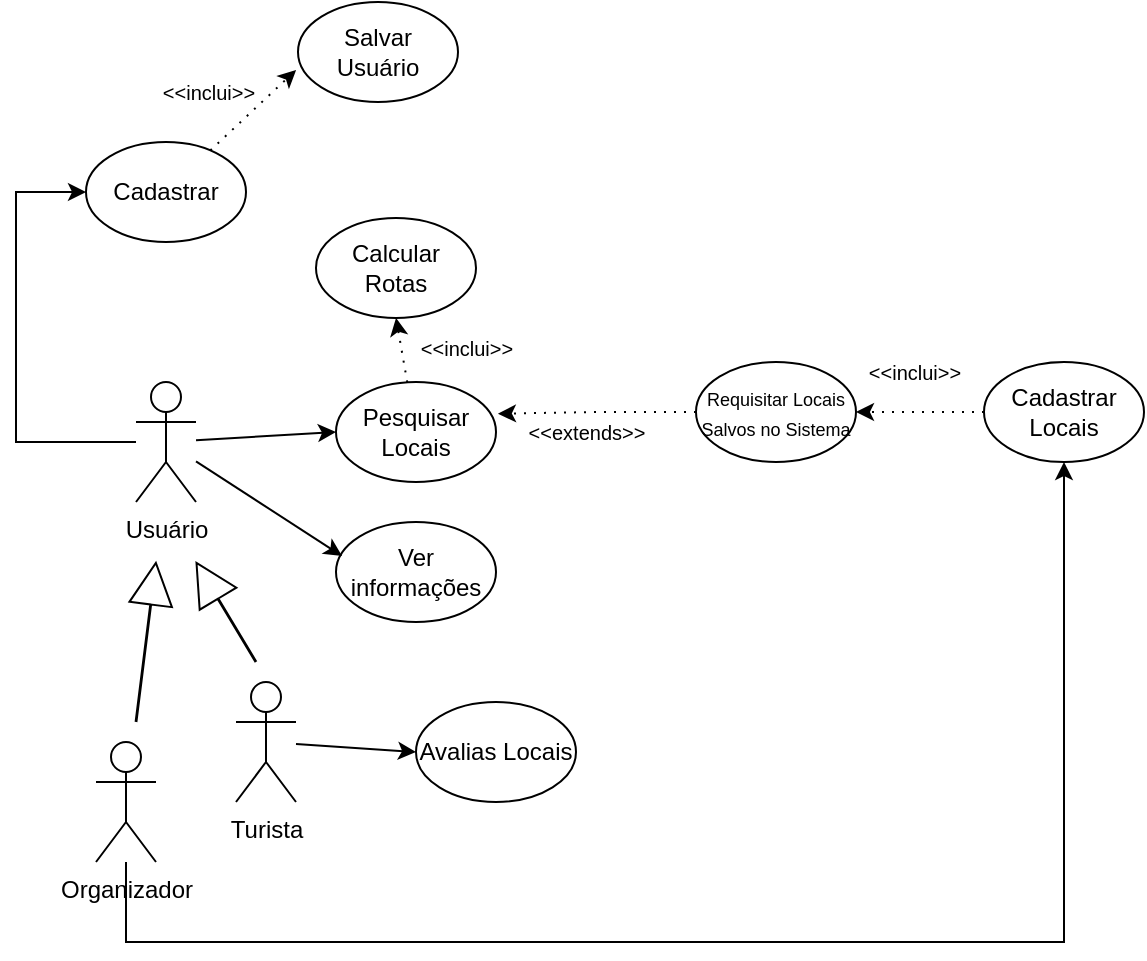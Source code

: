 <mxfile version="24.3.1" type="github">
  <diagram name="Página-1" id="CXXNplMT2chMt9bO6Q8z">
    <mxGraphModel dx="1877" dy="1742" grid="1" gridSize="10" guides="1" tooltips="1" connect="1" arrows="1" fold="1" page="1" pageScale="1" pageWidth="827" pageHeight="1169" math="0" shadow="0">
      <root>
        <mxCell id="0" />
        <mxCell id="1" parent="0" />
        <mxCell id="fuUNGOUVX03Lq7VuXDxl-13" style="rounded=0;orthogonalLoop=1;jettySize=auto;html=1;entryX=0;entryY=0.5;entryDx=0;entryDy=0;" edge="1" parent="1" source="fuUNGOUVX03Lq7VuXDxl-2" target="fuUNGOUVX03Lq7VuXDxl-6">
          <mxGeometry relative="1" as="geometry" />
        </mxCell>
        <mxCell id="fuUNGOUVX03Lq7VuXDxl-25" style="edgeStyle=orthogonalEdgeStyle;rounded=0;orthogonalLoop=1;jettySize=auto;html=1;entryX=0;entryY=0.5;entryDx=0;entryDy=0;" edge="1" parent="1" source="fuUNGOUVX03Lq7VuXDxl-2" target="fuUNGOUVX03Lq7VuXDxl-24">
          <mxGeometry relative="1" as="geometry">
            <mxPoint x="-220" y="170" as="sourcePoint" />
            <Array as="points">
              <mxPoint y="180" />
              <mxPoint y="55" />
            </Array>
          </mxGeometry>
        </mxCell>
        <mxCell id="fuUNGOUVX03Lq7VuXDxl-2" value="&lt;div&gt;Usuário&lt;/div&gt;" style="shape=umlActor;verticalLabelPosition=bottom;verticalAlign=top;html=1;outlineConnect=0;" vertex="1" parent="1">
          <mxGeometry x="60" y="150" width="30" height="60" as="geometry" />
        </mxCell>
        <mxCell id="fuUNGOUVX03Lq7VuXDxl-17" style="rounded=0;orthogonalLoop=1;jettySize=auto;html=1;" edge="1" parent="1" source="fuUNGOUVX03Lq7VuXDxl-5" target="fuUNGOUVX03Lq7VuXDxl-7">
          <mxGeometry relative="1" as="geometry">
            <Array as="points">
              <mxPoint x="55" y="430" />
              <mxPoint x="524" y="430" />
            </Array>
          </mxGeometry>
        </mxCell>
        <mxCell id="fuUNGOUVX03Lq7VuXDxl-5" value="&lt;div&gt;Organizador&lt;/div&gt;" style="shape=umlActor;verticalLabelPosition=bottom;verticalAlign=top;html=1;outlineConnect=0;" vertex="1" parent="1">
          <mxGeometry x="40" y="330" width="30" height="60" as="geometry" />
        </mxCell>
        <mxCell id="fuUNGOUVX03Lq7VuXDxl-14" style="rounded=0;orthogonalLoop=1;jettySize=auto;html=1;entryX=0.5;entryY=1;entryDx=0;entryDy=0;dashed=1;dashPattern=1 4;" edge="1" parent="1" source="fuUNGOUVX03Lq7VuXDxl-6" target="fuUNGOUVX03Lq7VuXDxl-8">
          <mxGeometry relative="1" as="geometry" />
        </mxCell>
        <mxCell id="fuUNGOUVX03Lq7VuXDxl-6" value="Pesquisar Locais" style="ellipse;whiteSpace=wrap;html=1;" vertex="1" parent="1">
          <mxGeometry x="160" y="150" width="80" height="50" as="geometry" />
        </mxCell>
        <mxCell id="fuUNGOUVX03Lq7VuXDxl-7" value="Cadastrar Locais" style="ellipse;whiteSpace=wrap;html=1;" vertex="1" parent="1">
          <mxGeometry x="484" y="140" width="80" height="50" as="geometry" />
        </mxCell>
        <mxCell id="fuUNGOUVX03Lq7VuXDxl-8" value="Calcular Rotas" style="ellipse;whiteSpace=wrap;html=1;" vertex="1" parent="1">
          <mxGeometry x="150" y="68" width="80" height="50" as="geometry" />
        </mxCell>
        <mxCell id="fuUNGOUVX03Lq7VuXDxl-9" value="&lt;font style=&quot;font-size: 9px;&quot;&gt;Requisitar Locais Salvos no Sistema&lt;/font&gt;" style="ellipse;whiteSpace=wrap;html=1;" vertex="1" parent="1">
          <mxGeometry x="340" y="140" width="80" height="50" as="geometry" />
        </mxCell>
        <mxCell id="fuUNGOUVX03Lq7VuXDxl-10" style="edgeStyle=orthogonalEdgeStyle;rounded=0;orthogonalLoop=1;jettySize=auto;html=1;entryX=1.012;entryY=0.317;entryDx=0;entryDy=0;entryPerimeter=0;dashed=1;dashPattern=1 4;" edge="1" parent="1" source="fuUNGOUVX03Lq7VuXDxl-9" target="fuUNGOUVX03Lq7VuXDxl-6">
          <mxGeometry relative="1" as="geometry" />
        </mxCell>
        <mxCell id="fuUNGOUVX03Lq7VuXDxl-15" value="&lt;font style=&quot;font-size: 10px;&quot;&gt;&amp;lt;&amp;lt;inclui&amp;gt;&amp;gt;&lt;/font&gt;" style="text;html=1;align=center;verticalAlign=middle;resizable=0;points=[];autosize=1;strokeColor=none;fillColor=none;" vertex="1" parent="1">
          <mxGeometry x="190" y="118" width="70" height="30" as="geometry" />
        </mxCell>
        <mxCell id="fuUNGOUVX03Lq7VuXDxl-16" value="&lt;font style=&quot;font-size: 10px;&quot;&gt;&amp;lt;&amp;lt;&lt;/font&gt;&lt;span style=&quot;font-size: 10px; background-color: initial;&quot;&gt;extends&amp;gt;&amp;gt;&lt;/span&gt;" style="text;html=1;align=center;verticalAlign=middle;resizable=0;points=[];autosize=1;strokeColor=none;fillColor=none;" vertex="1" parent="1">
          <mxGeometry x="245" y="160" width="80" height="30" as="geometry" />
        </mxCell>
        <mxCell id="fuUNGOUVX03Lq7VuXDxl-18" style="rounded=0;orthogonalLoop=1;jettySize=auto;html=1;entryX=1;entryY=0.5;entryDx=0;entryDy=0;dashed=1;dashPattern=1 4;" edge="1" parent="1" source="fuUNGOUVX03Lq7VuXDxl-7" target="fuUNGOUVX03Lq7VuXDxl-9">
          <mxGeometry relative="1" as="geometry" />
        </mxCell>
        <mxCell id="fuUNGOUVX03Lq7VuXDxl-19" value="&lt;font style=&quot;font-size: 10px;&quot;&gt;&amp;lt;&amp;lt;inclui&amp;gt;&amp;gt;&lt;/font&gt;" style="text;html=1;align=center;verticalAlign=middle;resizable=0;points=[];autosize=1;strokeColor=none;fillColor=none;" vertex="1" parent="1">
          <mxGeometry x="414" y="130" width="70" height="30" as="geometry" />
        </mxCell>
        <mxCell id="fuUNGOUVX03Lq7VuXDxl-20" value="Ver informações" style="ellipse;whiteSpace=wrap;html=1;" vertex="1" parent="1">
          <mxGeometry x="160" y="220" width="80" height="50" as="geometry" />
        </mxCell>
        <mxCell id="fuUNGOUVX03Lq7VuXDxl-22" style="rounded=0;orthogonalLoop=1;jettySize=auto;html=1;entryX=0.038;entryY=0.34;entryDx=0;entryDy=0;entryPerimeter=0;" edge="1" parent="1" source="fuUNGOUVX03Lq7VuXDxl-2" target="fuUNGOUVX03Lq7VuXDxl-20">
          <mxGeometry relative="1" as="geometry" />
        </mxCell>
        <mxCell id="fuUNGOUVX03Lq7VuXDxl-23" value="Avalias Locais" style="ellipse;whiteSpace=wrap;html=1;" vertex="1" parent="1">
          <mxGeometry x="200" y="310" width="80" height="50" as="geometry" />
        </mxCell>
        <mxCell id="fuUNGOUVX03Lq7VuXDxl-24" value="Cadastrar" style="ellipse;whiteSpace=wrap;html=1;" vertex="1" parent="1">
          <mxGeometry x="35" y="30" width="80" height="50" as="geometry" />
        </mxCell>
        <mxCell id="fuUNGOUVX03Lq7VuXDxl-28" value="Salvar Usuário" style="ellipse;whiteSpace=wrap;html=1;" vertex="1" parent="1">
          <mxGeometry x="141" y="-40" width="80" height="50" as="geometry" />
        </mxCell>
        <mxCell id="fuUNGOUVX03Lq7VuXDxl-29" style="rounded=0;orthogonalLoop=1;jettySize=auto;html=1;entryX=-0.012;entryY=0.68;entryDx=0;entryDy=0;entryPerimeter=0;dashed=1;dashPattern=1 4;" edge="1" parent="1" source="fuUNGOUVX03Lq7VuXDxl-24" target="fuUNGOUVX03Lq7VuXDxl-28">
          <mxGeometry relative="1" as="geometry" />
        </mxCell>
        <mxCell id="fuUNGOUVX03Lq7VuXDxl-30" value="&lt;font style=&quot;font-size: 10px;&quot;&gt;&amp;lt;&amp;lt;inclui&amp;gt;&amp;gt;&lt;/font&gt;" style="text;html=1;align=center;verticalAlign=middle;resizable=0;points=[];autosize=1;strokeColor=none;fillColor=none;" vertex="1" parent="1">
          <mxGeometry x="61" y="-10" width="70" height="30" as="geometry" />
        </mxCell>
        <mxCell id="fuUNGOUVX03Lq7VuXDxl-36" style="rounded=0;orthogonalLoop=1;jettySize=auto;html=1;entryX=0;entryY=0.5;entryDx=0;entryDy=0;" edge="1" parent="1" source="fuUNGOUVX03Lq7VuXDxl-31" target="fuUNGOUVX03Lq7VuXDxl-23">
          <mxGeometry relative="1" as="geometry" />
        </mxCell>
        <mxCell id="fuUNGOUVX03Lq7VuXDxl-31" value="Turista&lt;div&gt;&lt;br&gt;&lt;/div&gt;" style="shape=umlActor;verticalLabelPosition=bottom;verticalAlign=top;html=1;outlineConnect=0;" vertex="1" parent="1">
          <mxGeometry x="110" y="300" width="30" height="60" as="geometry" />
        </mxCell>
        <mxCell id="fuUNGOUVX03Lq7VuXDxl-35" value="" style="shape=flexArrow;endArrow=classic;html=1;rounded=0;width=0.4;endSize=6.636;" edge="1" parent="1">
          <mxGeometry width="50" height="50" relative="1" as="geometry">
            <mxPoint x="120" y="290" as="sourcePoint" />
            <mxPoint x="90" y="240" as="targetPoint" />
          </mxGeometry>
        </mxCell>
        <mxCell id="fuUNGOUVX03Lq7VuXDxl-37" value="" style="shape=flexArrow;endArrow=classic;html=1;rounded=0;width=0.4;endSize=6.636;" edge="1" parent="1">
          <mxGeometry width="50" height="50" relative="1" as="geometry">
            <mxPoint x="60" y="320" as="sourcePoint" />
            <mxPoint x="70" y="240" as="targetPoint" />
          </mxGeometry>
        </mxCell>
      </root>
    </mxGraphModel>
  </diagram>
</mxfile>
